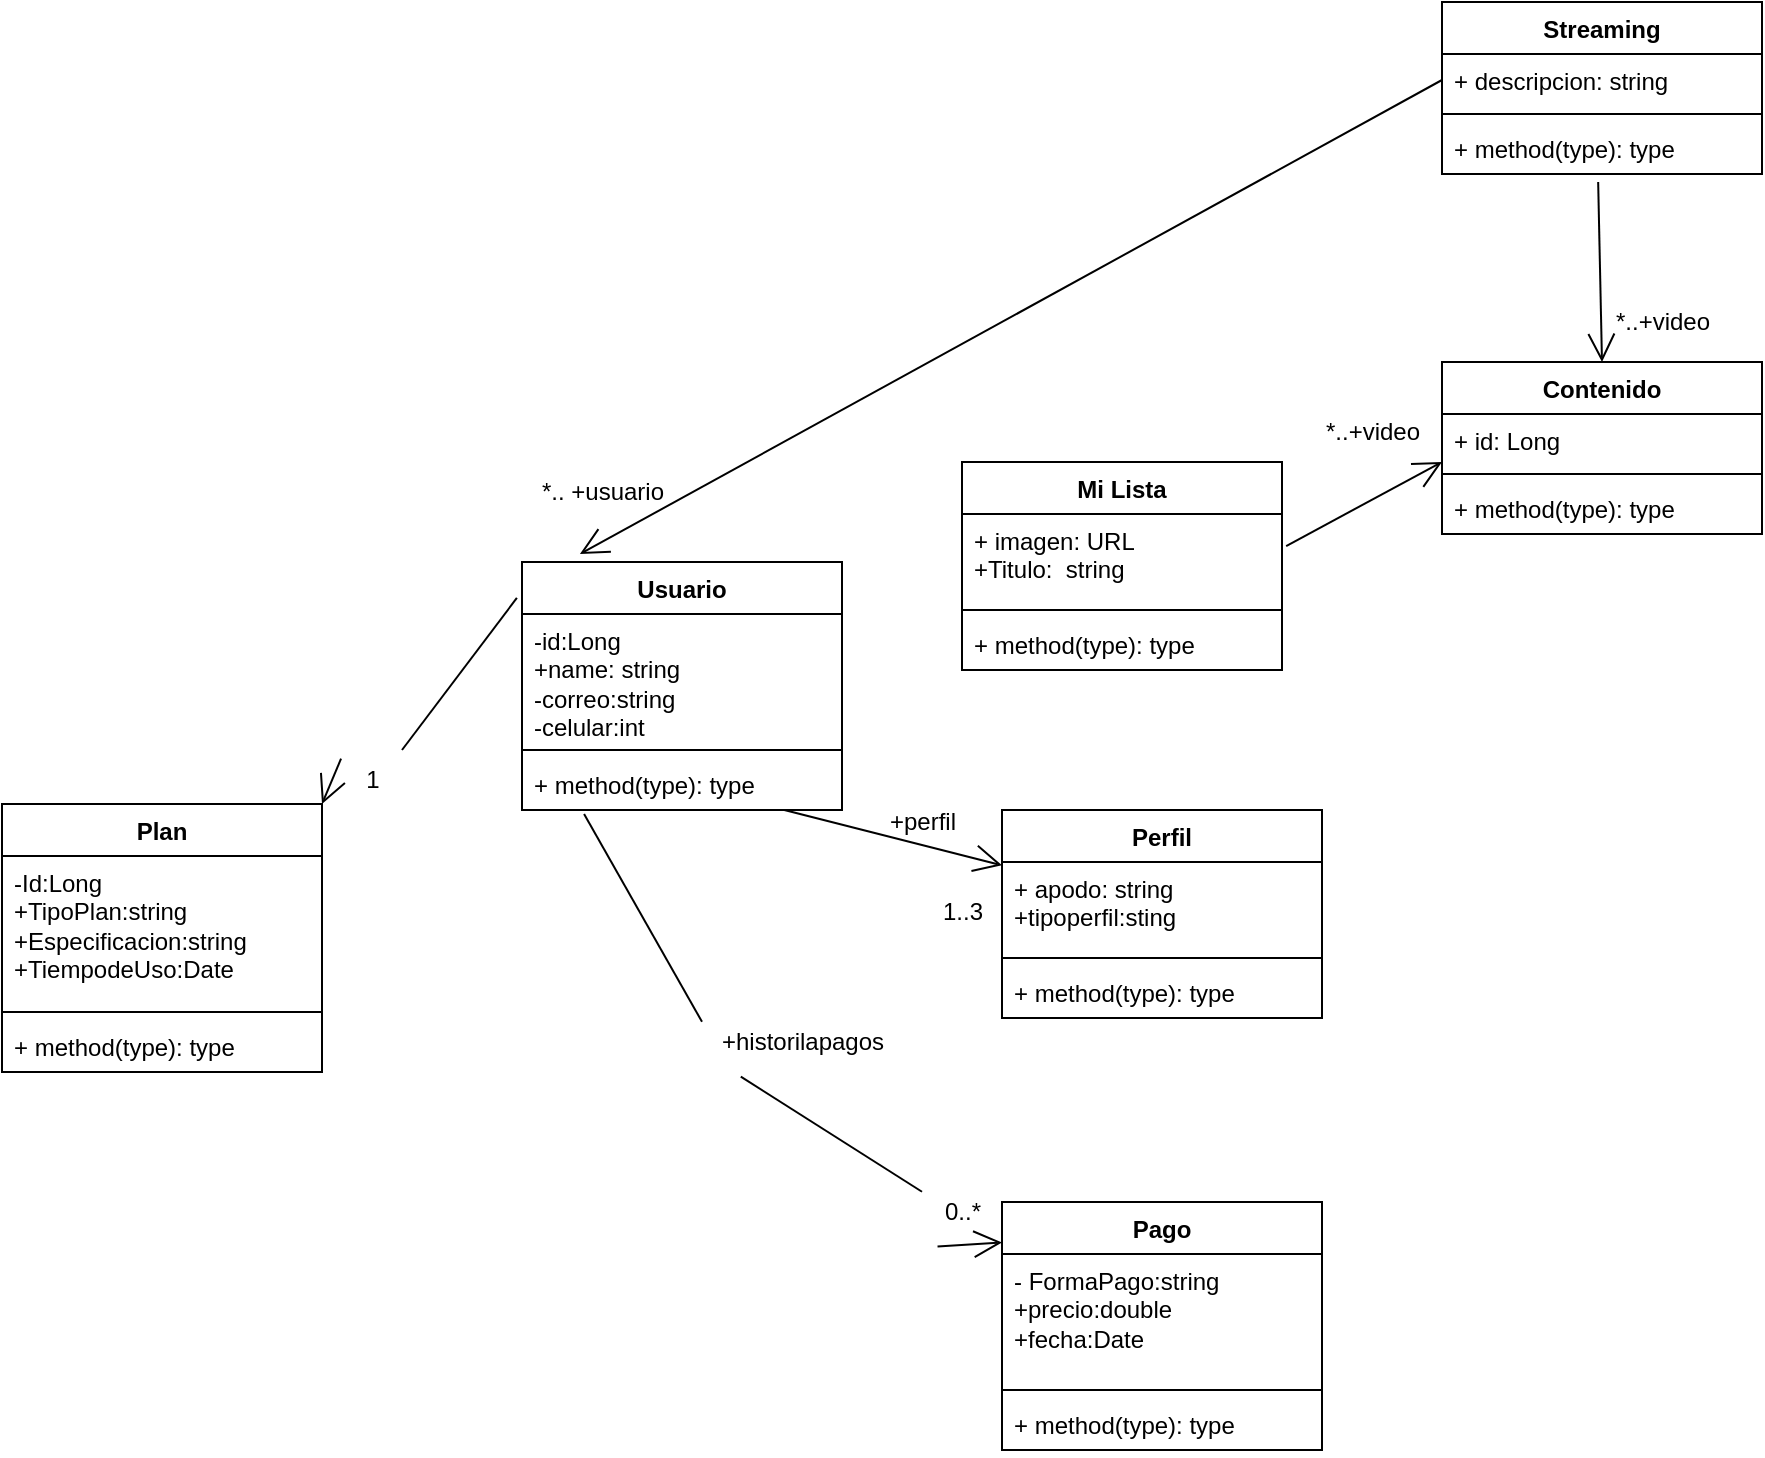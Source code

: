 <mxfile version="21.0.6" type="github">
  <diagram name="Página-1" id="jm3KF_Y_cPZ0YtVrncAa">
    <mxGraphModel dx="1820" dy="538" grid="1" gridSize="10" guides="1" tooltips="1" connect="1" arrows="1" fold="1" page="1" pageScale="1" pageWidth="827" pageHeight="1169" math="0" shadow="0">
      <root>
        <mxCell id="0" />
        <mxCell id="1" parent="0" />
        <mxCell id="X2K27lw5SEsOo8-7LflA-1" value="Contenido" style="swimlane;fontStyle=1;align=center;verticalAlign=top;childLayout=stackLayout;horizontal=1;startSize=26;horizontalStack=0;resizeParent=1;resizeParentMax=0;resizeLast=0;collapsible=1;marginBottom=0;whiteSpace=wrap;html=1;" parent="1" vertex="1">
          <mxGeometry x="360" y="260" width="160" height="86" as="geometry" />
        </mxCell>
        <mxCell id="X2K27lw5SEsOo8-7LflA-2" value="+ id: Long" style="text;strokeColor=none;fillColor=none;align=left;verticalAlign=top;spacingLeft=4;spacingRight=4;overflow=hidden;rotatable=0;points=[[0,0.5],[1,0.5]];portConstraint=eastwest;whiteSpace=wrap;html=1;" parent="X2K27lw5SEsOo8-7LflA-1" vertex="1">
          <mxGeometry y="26" width="160" height="26" as="geometry" />
        </mxCell>
        <mxCell id="X2K27lw5SEsOo8-7LflA-3" value="" style="line;strokeWidth=1;fillColor=none;align=left;verticalAlign=middle;spacingTop=-1;spacingLeft=3;spacingRight=3;rotatable=0;labelPosition=right;points=[];portConstraint=eastwest;strokeColor=inherit;" parent="X2K27lw5SEsOo8-7LflA-1" vertex="1">
          <mxGeometry y="52" width="160" height="8" as="geometry" />
        </mxCell>
        <mxCell id="X2K27lw5SEsOo8-7LflA-4" value="+ method(type): type" style="text;strokeColor=none;fillColor=none;align=left;verticalAlign=top;spacingLeft=4;spacingRight=4;overflow=hidden;rotatable=0;points=[[0,0.5],[1,0.5]];portConstraint=eastwest;whiteSpace=wrap;html=1;" parent="X2K27lw5SEsOo8-7LflA-1" vertex="1">
          <mxGeometry y="60" width="160" height="26" as="geometry" />
        </mxCell>
        <mxCell id="X2K27lw5SEsOo8-7LflA-5" value="Streaming" style="swimlane;fontStyle=1;align=center;verticalAlign=top;childLayout=stackLayout;horizontal=1;startSize=26;horizontalStack=0;resizeParent=1;resizeParentMax=0;resizeLast=0;collapsible=1;marginBottom=0;whiteSpace=wrap;html=1;" parent="1" vertex="1">
          <mxGeometry x="360" y="80" width="160" height="86" as="geometry" />
        </mxCell>
        <mxCell id="X2K27lw5SEsOo8-7LflA-6" value="+ descripcion: string" style="text;strokeColor=none;fillColor=none;align=left;verticalAlign=top;spacingLeft=4;spacingRight=4;overflow=hidden;rotatable=0;points=[[0,0.5],[1,0.5]];portConstraint=eastwest;whiteSpace=wrap;html=1;" parent="X2K27lw5SEsOo8-7LflA-5" vertex="1">
          <mxGeometry y="26" width="160" height="26" as="geometry" />
        </mxCell>
        <mxCell id="X2K27lw5SEsOo8-7LflA-7" value="" style="line;strokeWidth=1;fillColor=none;align=left;verticalAlign=middle;spacingTop=-1;spacingLeft=3;spacingRight=3;rotatable=0;labelPosition=right;points=[];portConstraint=eastwest;strokeColor=inherit;" parent="X2K27lw5SEsOo8-7LflA-5" vertex="1">
          <mxGeometry y="52" width="160" height="8" as="geometry" />
        </mxCell>
        <mxCell id="X2K27lw5SEsOo8-7LflA-8" value="+ method(type): type" style="text;strokeColor=none;fillColor=none;align=left;verticalAlign=top;spacingLeft=4;spacingRight=4;overflow=hidden;rotatable=0;points=[[0,0.5],[1,0.5]];portConstraint=eastwest;whiteSpace=wrap;html=1;" parent="X2K27lw5SEsOo8-7LflA-5" vertex="1">
          <mxGeometry y="60" width="160" height="26" as="geometry" />
        </mxCell>
        <mxCell id="X2K27lw5SEsOo8-7LflA-9" value="" style="endArrow=open;endFill=1;endSize=12;html=1;rounded=0;exitX=0.488;exitY=1.154;exitDx=0;exitDy=0;exitPerimeter=0;entryX=0.5;entryY=0;entryDx=0;entryDy=0;" parent="1" source="X2K27lw5SEsOo8-7LflA-8" target="X2K27lw5SEsOo8-7LflA-1" edge="1">
          <mxGeometry width="160" relative="1" as="geometry">
            <mxPoint x="340" y="200" as="sourcePoint" />
            <mxPoint x="500" y="200" as="targetPoint" />
          </mxGeometry>
        </mxCell>
        <mxCell id="X2K27lw5SEsOo8-7LflA-10" value="Mi Lista" style="swimlane;fontStyle=1;align=center;verticalAlign=top;childLayout=stackLayout;horizontal=1;startSize=26;horizontalStack=0;resizeParent=1;resizeParentMax=0;resizeLast=0;collapsible=1;marginBottom=0;whiteSpace=wrap;html=1;" parent="1" vertex="1">
          <mxGeometry x="120" y="310" width="160" height="104" as="geometry" />
        </mxCell>
        <mxCell id="X2K27lw5SEsOo8-7LflA-11" value="+ imagen: URL&lt;br&gt;+Titulo:&amp;nbsp; string" style="text;strokeColor=none;fillColor=none;align=left;verticalAlign=top;spacingLeft=4;spacingRight=4;overflow=hidden;rotatable=0;points=[[0,0.5],[1,0.5]];portConstraint=eastwest;whiteSpace=wrap;html=1;" parent="X2K27lw5SEsOo8-7LflA-10" vertex="1">
          <mxGeometry y="26" width="160" height="44" as="geometry" />
        </mxCell>
        <mxCell id="X2K27lw5SEsOo8-7LflA-12" value="" style="line;strokeWidth=1;fillColor=none;align=left;verticalAlign=middle;spacingTop=-1;spacingLeft=3;spacingRight=3;rotatable=0;labelPosition=right;points=[];portConstraint=eastwest;strokeColor=inherit;" parent="X2K27lw5SEsOo8-7LflA-10" vertex="1">
          <mxGeometry y="70" width="160" height="8" as="geometry" />
        </mxCell>
        <mxCell id="X2K27lw5SEsOo8-7LflA-13" value="+ method(type): type" style="text;strokeColor=none;fillColor=none;align=left;verticalAlign=top;spacingLeft=4;spacingRight=4;overflow=hidden;rotatable=0;points=[[0,0.5],[1,0.5]];portConstraint=eastwest;whiteSpace=wrap;html=1;" parent="X2K27lw5SEsOo8-7LflA-10" vertex="1">
          <mxGeometry y="78" width="160" height="26" as="geometry" />
        </mxCell>
        <mxCell id="X2K27lw5SEsOo8-7LflA-14" value="" style="endArrow=open;endFill=1;endSize=12;html=1;rounded=0;exitX=1.013;exitY=0.364;exitDx=0;exitDy=0;exitPerimeter=0;" parent="1" source="X2K27lw5SEsOo8-7LflA-11" edge="1">
          <mxGeometry width="160" relative="1" as="geometry">
            <mxPoint x="448" y="180" as="sourcePoint" />
            <mxPoint x="360" y="310" as="targetPoint" />
          </mxGeometry>
        </mxCell>
        <mxCell id="X2K27lw5SEsOo8-7LflA-15" value="*..+video" style="text;html=1;align=center;verticalAlign=middle;resizable=0;points=[];autosize=1;strokeColor=none;fillColor=none;" parent="1" vertex="1">
          <mxGeometry x="290" y="280" width="70" height="30" as="geometry" />
        </mxCell>
        <mxCell id="X2K27lw5SEsOo8-7LflA-16" value="*..+video" style="text;html=1;align=center;verticalAlign=middle;resizable=0;points=[];autosize=1;strokeColor=none;fillColor=none;" parent="1" vertex="1">
          <mxGeometry x="435" y="225" width="70" height="30" as="geometry" />
        </mxCell>
        <mxCell id="X2K27lw5SEsOo8-7LflA-17" value="Usuario" style="swimlane;fontStyle=1;align=center;verticalAlign=top;childLayout=stackLayout;horizontal=1;startSize=26;horizontalStack=0;resizeParent=1;resizeParentMax=0;resizeLast=0;collapsible=1;marginBottom=0;whiteSpace=wrap;html=1;" parent="1" vertex="1">
          <mxGeometry x="-100" y="360" width="160" height="124" as="geometry" />
        </mxCell>
        <mxCell id="X2K27lw5SEsOo8-7LflA-18" value="-id:Long&lt;br&gt;+name: string&lt;br&gt;-correo:string&lt;br&gt;-celular:int" style="text;strokeColor=none;fillColor=none;align=left;verticalAlign=top;spacingLeft=4;spacingRight=4;overflow=hidden;rotatable=0;points=[[0,0.5],[1,0.5]];portConstraint=eastwest;whiteSpace=wrap;html=1;" parent="X2K27lw5SEsOo8-7LflA-17" vertex="1">
          <mxGeometry y="26" width="160" height="64" as="geometry" />
        </mxCell>
        <mxCell id="X2K27lw5SEsOo8-7LflA-19" value="" style="line;strokeWidth=1;fillColor=none;align=left;verticalAlign=middle;spacingTop=-1;spacingLeft=3;spacingRight=3;rotatable=0;labelPosition=right;points=[];portConstraint=eastwest;strokeColor=inherit;" parent="X2K27lw5SEsOo8-7LflA-17" vertex="1">
          <mxGeometry y="90" width="160" height="8" as="geometry" />
        </mxCell>
        <mxCell id="X2K27lw5SEsOo8-7LflA-20" value="+ method(type): type" style="text;strokeColor=none;fillColor=none;align=left;verticalAlign=top;spacingLeft=4;spacingRight=4;overflow=hidden;rotatable=0;points=[[0,0.5],[1,0.5]];portConstraint=eastwest;whiteSpace=wrap;html=1;" parent="X2K27lw5SEsOo8-7LflA-17" vertex="1">
          <mxGeometry y="98" width="160" height="26" as="geometry" />
        </mxCell>
        <mxCell id="X2K27lw5SEsOo8-7LflA-22" value="" style="endArrow=open;endFill=1;endSize=12;html=1;rounded=0;exitX=0;exitY=0.5;exitDx=0;exitDy=0;entryX=0.181;entryY=-0.032;entryDx=0;entryDy=0;entryPerimeter=0;" parent="1" source="X2K27lw5SEsOo8-7LflA-6" target="X2K27lw5SEsOo8-7LflA-17" edge="1">
          <mxGeometry width="160" relative="1" as="geometry">
            <mxPoint x="199" y="120" as="sourcePoint" />
            <mxPoint x="-40" y="320" as="targetPoint" />
          </mxGeometry>
        </mxCell>
        <mxCell id="X2K27lw5SEsOo8-7LflA-23" value="*.. +usuario" style="text;html=1;align=center;verticalAlign=middle;resizable=0;points=[];autosize=1;strokeColor=none;fillColor=none;" parent="1" vertex="1">
          <mxGeometry x="-100" y="310" width="80" height="30" as="geometry" />
        </mxCell>
        <mxCell id="X2K27lw5SEsOo8-7LflA-24" value="Perfil" style="swimlane;fontStyle=1;align=center;verticalAlign=top;childLayout=stackLayout;horizontal=1;startSize=26;horizontalStack=0;resizeParent=1;resizeParentMax=0;resizeLast=0;collapsible=1;marginBottom=0;whiteSpace=wrap;html=1;" parent="1" vertex="1">
          <mxGeometry x="140" y="484" width="160" height="104" as="geometry" />
        </mxCell>
        <mxCell id="X2K27lw5SEsOo8-7LflA-25" value="+ apodo: string&lt;br&gt;+tipoperfil:sting" style="text;strokeColor=none;fillColor=none;align=left;verticalAlign=top;spacingLeft=4;spacingRight=4;overflow=hidden;rotatable=0;points=[[0,0.5],[1,0.5]];portConstraint=eastwest;whiteSpace=wrap;html=1;" parent="X2K27lw5SEsOo8-7LflA-24" vertex="1">
          <mxGeometry y="26" width="160" height="44" as="geometry" />
        </mxCell>
        <mxCell id="X2K27lw5SEsOo8-7LflA-26" value="" style="line;strokeWidth=1;fillColor=none;align=left;verticalAlign=middle;spacingTop=-1;spacingLeft=3;spacingRight=3;rotatable=0;labelPosition=right;points=[];portConstraint=eastwest;strokeColor=inherit;" parent="X2K27lw5SEsOo8-7LflA-24" vertex="1">
          <mxGeometry y="70" width="160" height="8" as="geometry" />
        </mxCell>
        <mxCell id="X2K27lw5SEsOo8-7LflA-27" value="+ method(type): type" style="text;strokeColor=none;fillColor=none;align=left;verticalAlign=top;spacingLeft=4;spacingRight=4;overflow=hidden;rotatable=0;points=[[0,0.5],[1,0.5]];portConstraint=eastwest;whiteSpace=wrap;html=1;" parent="X2K27lw5SEsOo8-7LflA-24" vertex="1">
          <mxGeometry y="78" width="160" height="26" as="geometry" />
        </mxCell>
        <mxCell id="X2K27lw5SEsOo8-7LflA-29" value="" style="endArrow=open;endFill=1;endSize=12;html=1;rounded=0;" parent="1" source="X2K27lw5SEsOo8-7LflA-20" target="X2K27lw5SEsOo8-7LflA-25" edge="1">
          <mxGeometry width="160" relative="1" as="geometry">
            <mxPoint x="-50" y="600" as="sourcePoint" />
            <mxPoint x="110" y="600" as="targetPoint" />
          </mxGeometry>
        </mxCell>
        <mxCell id="X2K27lw5SEsOo8-7LflA-30" value="1..3" style="text;html=1;align=center;verticalAlign=middle;resizable=0;points=[];autosize=1;strokeColor=none;fillColor=none;" parent="1" vertex="1">
          <mxGeometry x="100" y="520" width="40" height="30" as="geometry" />
        </mxCell>
        <mxCell id="X2K27lw5SEsOo8-7LflA-31" value="+perfil" style="text;html=1;align=center;verticalAlign=middle;resizable=0;points=[];autosize=1;strokeColor=none;fillColor=none;" parent="1" vertex="1">
          <mxGeometry x="70" y="475" width="60" height="30" as="geometry" />
        </mxCell>
        <mxCell id="X2K27lw5SEsOo8-7LflA-32" value="" style="text;strokeColor=none;fillColor=none;align=left;verticalAlign=middle;spacingTop=-1;spacingLeft=4;spacingRight=4;rotatable=0;labelPosition=right;points=[];portConstraint=eastwest;" parent="1" vertex="1">
          <mxGeometry x="340" y="590" width="20" height="14" as="geometry" />
        </mxCell>
        <mxCell id="X2K27lw5SEsOo8-7LflA-33" value="Pago" style="swimlane;fontStyle=1;align=center;verticalAlign=top;childLayout=stackLayout;horizontal=1;startSize=26;horizontalStack=0;resizeParent=1;resizeParentMax=0;resizeLast=0;collapsible=1;marginBottom=0;whiteSpace=wrap;html=1;" parent="1" vertex="1">
          <mxGeometry x="140" y="680" width="160" height="124" as="geometry" />
        </mxCell>
        <mxCell id="X2K27lw5SEsOo8-7LflA-34" value="- FormaPago:string&lt;br&gt;+precio:double&lt;br&gt;+fecha:Date&lt;br&gt;" style="text;strokeColor=none;fillColor=none;align=left;verticalAlign=top;spacingLeft=4;spacingRight=4;overflow=hidden;rotatable=0;points=[[0,0.5],[1,0.5]];portConstraint=eastwest;whiteSpace=wrap;html=1;" parent="X2K27lw5SEsOo8-7LflA-33" vertex="1">
          <mxGeometry y="26" width="160" height="64" as="geometry" />
        </mxCell>
        <mxCell id="X2K27lw5SEsOo8-7LflA-35" value="" style="line;strokeWidth=1;fillColor=none;align=left;verticalAlign=middle;spacingTop=-1;spacingLeft=3;spacingRight=3;rotatable=0;labelPosition=right;points=[];portConstraint=eastwest;strokeColor=inherit;" parent="X2K27lw5SEsOo8-7LflA-33" vertex="1">
          <mxGeometry y="90" width="160" height="8" as="geometry" />
        </mxCell>
        <mxCell id="X2K27lw5SEsOo8-7LflA-36" value="+ method(type): type" style="text;strokeColor=none;fillColor=none;align=left;verticalAlign=top;spacingLeft=4;spacingRight=4;overflow=hidden;rotatable=0;points=[[0,0.5],[1,0.5]];portConstraint=eastwest;whiteSpace=wrap;html=1;" parent="X2K27lw5SEsOo8-7LflA-33" vertex="1">
          <mxGeometry y="98" width="160" height="26" as="geometry" />
        </mxCell>
        <mxCell id="X2K27lw5SEsOo8-7LflA-37" value="" style="endArrow=open;endFill=1;endSize=12;html=1;rounded=0;exitX=0.194;exitY=1.077;exitDx=0;exitDy=0;exitPerimeter=0;entryX=0;entryY=0.163;entryDx=0;entryDy=0;entryPerimeter=0;startArrow=none;" parent="1" source="X2K27lw5SEsOo8-7LflA-45" target="X2K27lw5SEsOo8-7LflA-33" edge="1">
          <mxGeometry width="160" relative="1" as="geometry">
            <mxPoint x="-110" y="670" as="sourcePoint" />
            <mxPoint x="50" y="670" as="targetPoint" />
          </mxGeometry>
        </mxCell>
        <mxCell id="X2K27lw5SEsOo8-7LflA-38" value="Plan" style="swimlane;fontStyle=1;align=center;verticalAlign=top;childLayout=stackLayout;horizontal=1;startSize=26;horizontalStack=0;resizeParent=1;resizeParentMax=0;resizeLast=0;collapsible=1;marginBottom=0;whiteSpace=wrap;html=1;" parent="1" vertex="1">
          <mxGeometry x="-360" y="481" width="160" height="134" as="geometry" />
        </mxCell>
        <mxCell id="X2K27lw5SEsOo8-7LflA-39" value="-Id:Long&lt;br&gt;+TipoPlan:string&lt;br&gt;+Especificacion:string&lt;br&gt;+TiempodeUso:Date" style="text;strokeColor=none;fillColor=none;align=left;verticalAlign=top;spacingLeft=4;spacingRight=4;overflow=hidden;rotatable=0;points=[[0,0.5],[1,0.5]];portConstraint=eastwest;whiteSpace=wrap;html=1;" parent="X2K27lw5SEsOo8-7LflA-38" vertex="1">
          <mxGeometry y="26" width="160" height="74" as="geometry" />
        </mxCell>
        <mxCell id="X2K27lw5SEsOo8-7LflA-40" value="" style="line;strokeWidth=1;fillColor=none;align=left;verticalAlign=middle;spacingTop=-1;spacingLeft=3;spacingRight=3;rotatable=0;labelPosition=right;points=[];portConstraint=eastwest;strokeColor=inherit;" parent="X2K27lw5SEsOo8-7LflA-38" vertex="1">
          <mxGeometry y="100" width="160" height="8" as="geometry" />
        </mxCell>
        <mxCell id="X2K27lw5SEsOo8-7LflA-41" value="+ method(type): type" style="text;strokeColor=none;fillColor=none;align=left;verticalAlign=top;spacingLeft=4;spacingRight=4;overflow=hidden;rotatable=0;points=[[0,0.5],[1,0.5]];portConstraint=eastwest;whiteSpace=wrap;html=1;" parent="X2K27lw5SEsOo8-7LflA-38" vertex="1">
          <mxGeometry y="108" width="160" height="26" as="geometry" />
        </mxCell>
        <mxCell id="X2K27lw5SEsOo8-7LflA-44" value="" style="endArrow=none;endFill=1;endSize=12;html=1;rounded=0;exitX=0.194;exitY=1.077;exitDx=0;exitDy=0;exitPerimeter=0;entryX=0;entryY=0.163;entryDx=0;entryDy=0;entryPerimeter=0;" parent="1" source="X2K27lw5SEsOo8-7LflA-20" target="X2K27lw5SEsOo8-7LflA-43" edge="1">
          <mxGeometry width="160" relative="1" as="geometry">
            <mxPoint x="-69" y="486" as="sourcePoint" />
            <mxPoint x="140" y="700" as="targetPoint" />
          </mxGeometry>
        </mxCell>
        <mxCell id="X2K27lw5SEsOo8-7LflA-43" value="+historilapagos" style="text;html=1;align=center;verticalAlign=middle;resizable=0;points=[];autosize=1;strokeColor=none;fillColor=none;" parent="1" vertex="1">
          <mxGeometry x="-10" y="585" width="100" height="30" as="geometry" />
        </mxCell>
        <mxCell id="X2K27lw5SEsOo8-7LflA-46" value="" style="endArrow=none;endFill=1;endSize=12;html=1;rounded=0;exitX=0.194;exitY=1.077;exitDx=0;exitDy=0;exitPerimeter=0;entryX=0;entryY=0.163;entryDx=0;entryDy=0;entryPerimeter=0;startArrow=none;" parent="1" source="X2K27lw5SEsOo8-7LflA-43" target="X2K27lw5SEsOo8-7LflA-45" edge="1">
          <mxGeometry width="160" relative="1" as="geometry">
            <mxPoint x="9" y="617" as="sourcePoint" />
            <mxPoint x="140" y="700" as="targetPoint" />
          </mxGeometry>
        </mxCell>
        <mxCell id="X2K27lw5SEsOo8-7LflA-45" value="0..*" style="text;html=1;align=center;verticalAlign=middle;resizable=0;points=[];autosize=1;strokeColor=none;fillColor=none;" parent="1" vertex="1">
          <mxGeometry x="100" y="670" width="40" height="30" as="geometry" />
        </mxCell>
        <mxCell id="0dHtdCC2ZRTHMwE_Z5bG-3" value="" style="endArrow=open;endFill=1;endSize=12;html=1;rounded=0;exitX=-0.016;exitY=0.145;exitDx=0;exitDy=0;exitPerimeter=0;entryX=1;entryY=0;entryDx=0;entryDy=0;startArrow=none;" edge="1" parent="1" source="X2K27lw5SEsOo8-7LflA-49" target="X2K27lw5SEsOo8-7LflA-38">
          <mxGeometry width="160" relative="1" as="geometry">
            <mxPoint x="-250" y="830" as="sourcePoint" />
            <mxPoint x="-90" y="830" as="targetPoint" />
          </mxGeometry>
        </mxCell>
        <mxCell id="0dHtdCC2ZRTHMwE_Z5bG-4" value="" style="endArrow=none;endFill=1;endSize=12;html=1;rounded=0;exitX=-0.016;exitY=0.145;exitDx=0;exitDy=0;exitPerimeter=0;entryX=1;entryY=0;entryDx=0;entryDy=0;" edge="1" parent="1" source="X2K27lw5SEsOo8-7LflA-17" target="X2K27lw5SEsOo8-7LflA-49">
          <mxGeometry width="160" relative="1" as="geometry">
            <mxPoint x="-103" y="378" as="sourcePoint" />
            <mxPoint x="-200" y="481" as="targetPoint" />
          </mxGeometry>
        </mxCell>
        <mxCell id="X2K27lw5SEsOo8-7LflA-49" value="1" style="text;html=1;align=center;verticalAlign=middle;resizable=0;points=[];autosize=1;strokeColor=none;fillColor=none;" parent="1" vertex="1">
          <mxGeometry x="-190" y="454" width="30" height="30" as="geometry" />
        </mxCell>
      </root>
    </mxGraphModel>
  </diagram>
</mxfile>
